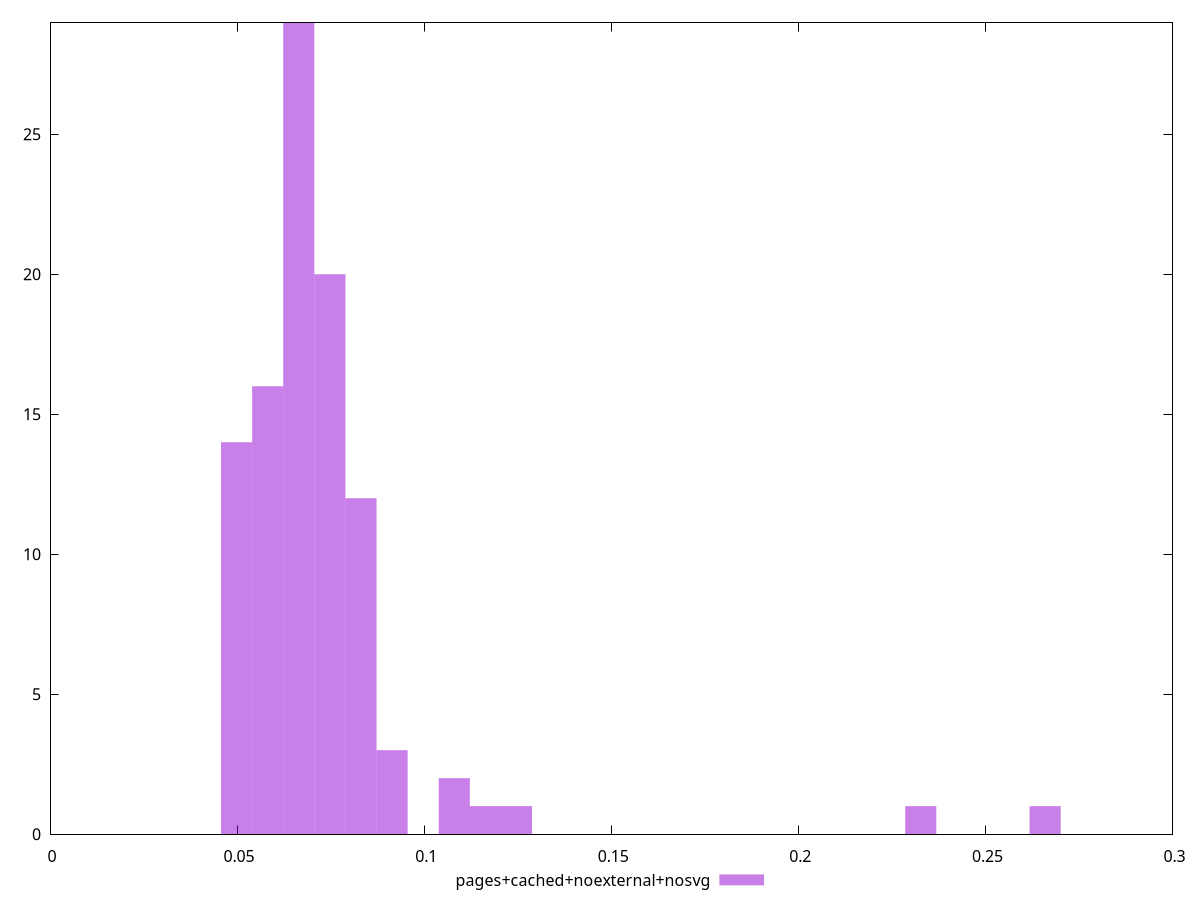 $_pagesCachedNoexternalNosvg <<EOF
0.05817944168897013 16
0.04986809287626011 14
0.07480213931439017 20
0.12467023219065028 1
0.06649079050168015 29
0.08311348812710019 12
0.09142483693981021 3
0.11635888337794026 1
0.10804753456523024 2
0.2659631620067206 1
0.23271776675588052 1
EOF
set key outside below
set terminal pngcairo
set output "report_00005_2020-11-02T22-26-11.212Z/network-rtt/pages+cached+noexternal+nosvg//raw_hist.png"
set yrange [0:29]
set boxwidth 0.008311348812710019
set style fill transparent solid 0.5 noborder
plot $_pagesCachedNoexternalNosvg title "pages+cached+noexternal+nosvg" with boxes ,